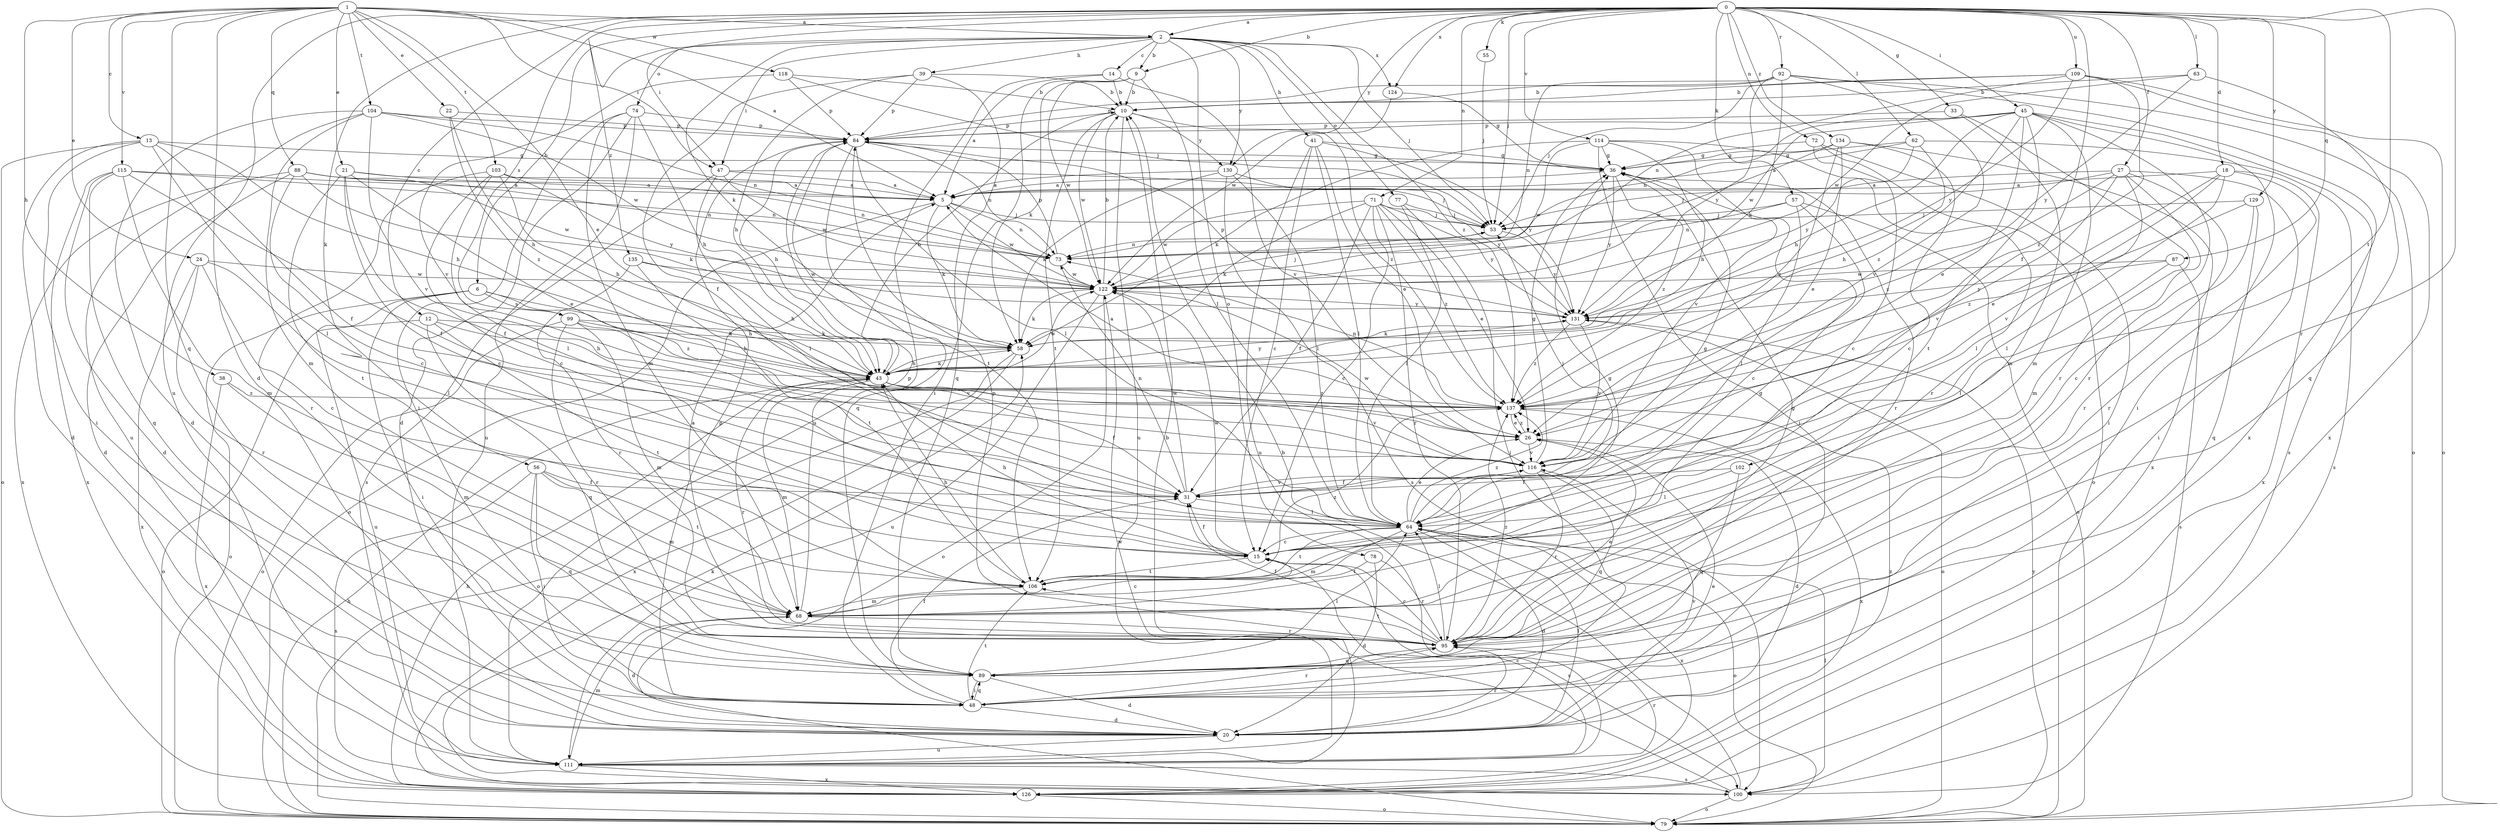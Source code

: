 strict digraph  {
0;
1;
2;
5;
6;
9;
10;
12;
13;
14;
15;
18;
20;
21;
22;
24;
26;
27;
31;
33;
36;
38;
39;
41;
43;
45;
47;
48;
53;
55;
56;
57;
58;
62;
63;
64;
68;
71;
72;
73;
74;
77;
78;
79;
84;
87;
88;
89;
92;
95;
99;
100;
102;
103;
104;
106;
109;
111;
114;
115;
116;
118;
122;
124;
126;
129;
130;
131;
134;
135;
137;
0 -> 2  [label=a];
0 -> 6  [label=b];
0 -> 9  [label=b];
0 -> 12  [label=c];
0 -> 18  [label=d];
0 -> 27  [label=f];
0 -> 31  [label=f];
0 -> 33  [label=g];
0 -> 45  [label=i];
0 -> 47  [label=i];
0 -> 53  [label=j];
0 -> 55  [label=k];
0 -> 56  [label=k];
0 -> 57  [label=k];
0 -> 62  [label=l];
0 -> 63  [label=l];
0 -> 71  [label=n];
0 -> 72  [label=n];
0 -> 87  [label=q];
0 -> 92  [label=r];
0 -> 95  [label=r];
0 -> 99  [label=s];
0 -> 102  [label=t];
0 -> 109  [label=u];
0 -> 111  [label=u];
0 -> 114  [label=v];
0 -> 124  [label=x];
0 -> 129  [label=y];
0 -> 130  [label=y];
0 -> 134  [label=z];
1 -> 2  [label=a];
1 -> 5  [label=a];
1 -> 13  [label=c];
1 -> 20  [label=d];
1 -> 21  [label=e];
1 -> 22  [label=e];
1 -> 24  [label=e];
1 -> 26  [label=e];
1 -> 38  [label=h];
1 -> 47  [label=i];
1 -> 88  [label=q];
1 -> 89  [label=q];
1 -> 103  [label=t];
1 -> 104  [label=t];
1 -> 115  [label=v];
1 -> 118  [label=w];
2 -> 9  [label=b];
2 -> 14  [label=c];
2 -> 39  [label=h];
2 -> 41  [label=h];
2 -> 47  [label=i];
2 -> 53  [label=j];
2 -> 58  [label=k];
2 -> 74  [label=o];
2 -> 77  [label=o];
2 -> 78  [label=o];
2 -> 124  [label=x];
2 -> 130  [label=y];
2 -> 135  [label=z];
2 -> 137  [label=z];
5 -> 53  [label=j];
5 -> 58  [label=k];
5 -> 73  [label=n];
5 -> 79  [label=o];
5 -> 122  [label=w];
6 -> 43  [label=h];
6 -> 48  [label=i];
6 -> 79  [label=o];
6 -> 99  [label=s];
6 -> 111  [label=u];
6 -> 137  [label=z];
9 -> 10  [label=b];
9 -> 48  [label=i];
9 -> 58  [label=k];
9 -> 64  [label=l];
9 -> 122  [label=w];
10 -> 84  [label=p];
10 -> 106  [label=t];
10 -> 111  [label=u];
10 -> 122  [label=w];
10 -> 130  [label=y];
10 -> 137  [label=z];
12 -> 43  [label=h];
12 -> 58  [label=k];
12 -> 79  [label=o];
12 -> 89  [label=q];
12 -> 106  [label=t];
13 -> 20  [label=d];
13 -> 31  [label=f];
13 -> 36  [label=g];
13 -> 43  [label=h];
13 -> 48  [label=i];
13 -> 64  [label=l];
13 -> 79  [label=o];
14 -> 5  [label=a];
14 -> 10  [label=b];
14 -> 111  [label=u];
14 -> 116  [label=v];
15 -> 31  [label=f];
15 -> 43  [label=h];
15 -> 100  [label=s];
15 -> 106  [label=t];
15 -> 122  [label=w];
18 -> 5  [label=a];
18 -> 26  [label=e];
18 -> 64  [label=l];
18 -> 95  [label=r];
18 -> 116  [label=v];
18 -> 126  [label=x];
20 -> 26  [label=e];
20 -> 64  [label=l];
20 -> 95  [label=r];
20 -> 111  [label=u];
20 -> 116  [label=v];
20 -> 137  [label=z];
21 -> 5  [label=a];
21 -> 15  [label=c];
21 -> 26  [label=e];
21 -> 31  [label=f];
21 -> 73  [label=n];
21 -> 106  [label=t];
22 -> 43  [label=h];
22 -> 84  [label=p];
22 -> 137  [label=z];
24 -> 15  [label=c];
24 -> 64  [label=l];
24 -> 95  [label=r];
24 -> 122  [label=w];
24 -> 126  [label=x];
26 -> 5  [label=a];
26 -> 20  [label=d];
26 -> 116  [label=v];
26 -> 137  [label=z];
27 -> 5  [label=a];
27 -> 48  [label=i];
27 -> 53  [label=j];
27 -> 64  [label=l];
27 -> 68  [label=m];
27 -> 95  [label=r];
27 -> 116  [label=v];
27 -> 137  [label=z];
31 -> 53  [label=j];
31 -> 64  [label=l];
31 -> 73  [label=n];
31 -> 116  [label=v];
31 -> 122  [label=w];
33 -> 68  [label=m];
33 -> 84  [label=p];
33 -> 95  [label=r];
36 -> 5  [label=a];
36 -> 95  [label=r];
36 -> 131  [label=y];
36 -> 137  [label=z];
38 -> 68  [label=m];
38 -> 126  [label=x];
38 -> 137  [label=z];
39 -> 10  [label=b];
39 -> 31  [label=f];
39 -> 43  [label=h];
39 -> 84  [label=p];
39 -> 89  [label=q];
41 -> 15  [label=c];
41 -> 26  [label=e];
41 -> 36  [label=g];
41 -> 64  [label=l];
41 -> 111  [label=u];
41 -> 131  [label=y];
43 -> 10  [label=b];
43 -> 31  [label=f];
43 -> 58  [label=k];
43 -> 68  [label=m];
43 -> 95  [label=r];
43 -> 116  [label=v];
43 -> 122  [label=w];
43 -> 131  [label=y];
43 -> 137  [label=z];
45 -> 26  [label=e];
45 -> 43  [label=h];
45 -> 48  [label=i];
45 -> 68  [label=m];
45 -> 73  [label=n];
45 -> 84  [label=p];
45 -> 95  [label=r];
45 -> 100  [label=s];
45 -> 106  [label=t];
45 -> 122  [label=w];
45 -> 137  [label=z];
47 -> 5  [label=a];
47 -> 53  [label=j];
47 -> 64  [label=l];
47 -> 100  [label=s];
47 -> 122  [label=w];
48 -> 20  [label=d];
48 -> 31  [label=f];
48 -> 84  [label=p];
48 -> 89  [label=q];
48 -> 95  [label=r];
48 -> 106  [label=t];
53 -> 73  [label=n];
53 -> 131  [label=y];
55 -> 53  [label=j];
56 -> 31  [label=f];
56 -> 48  [label=i];
56 -> 68  [label=m];
56 -> 89  [label=q];
56 -> 100  [label=s];
56 -> 106  [label=t];
57 -> 15  [label=c];
57 -> 53  [label=j];
57 -> 64  [label=l];
57 -> 73  [label=n];
57 -> 79  [label=o];
58 -> 43  [label=h];
58 -> 79  [label=o];
58 -> 126  [label=x];
62 -> 5  [label=a];
62 -> 36  [label=g];
62 -> 43  [label=h];
62 -> 100  [label=s];
62 -> 131  [label=y];
63 -> 10  [label=b];
63 -> 89  [label=q];
63 -> 122  [label=w];
63 -> 131  [label=y];
64 -> 15  [label=c];
64 -> 20  [label=d];
64 -> 26  [label=e];
64 -> 36  [label=g];
64 -> 68  [label=m];
64 -> 79  [label=o];
64 -> 106  [label=t];
64 -> 126  [label=x];
64 -> 137  [label=z];
68 -> 15  [label=c];
68 -> 20  [label=d];
68 -> 36  [label=g];
68 -> 84  [label=p];
68 -> 95  [label=r];
71 -> 15  [label=c];
71 -> 26  [label=e];
71 -> 31  [label=f];
71 -> 53  [label=j];
71 -> 58  [label=k];
71 -> 95  [label=r];
71 -> 122  [label=w];
71 -> 131  [label=y];
71 -> 137  [label=z];
72 -> 15  [label=c];
72 -> 36  [label=g];
72 -> 48  [label=i];
72 -> 95  [label=r];
73 -> 84  [label=p];
73 -> 122  [label=w];
74 -> 20  [label=d];
74 -> 43  [label=h];
74 -> 48  [label=i];
74 -> 68  [label=m];
74 -> 84  [label=p];
74 -> 111  [label=u];
77 -> 48  [label=i];
77 -> 53  [label=j];
77 -> 64  [label=l];
78 -> 20  [label=d];
78 -> 95  [label=r];
78 -> 106  [label=t];
79 -> 43  [label=h];
79 -> 131  [label=y];
84 -> 36  [label=g];
84 -> 43  [label=h];
84 -> 64  [label=l];
84 -> 73  [label=n];
84 -> 89  [label=q];
84 -> 106  [label=t];
87 -> 64  [label=l];
87 -> 100  [label=s];
87 -> 122  [label=w];
87 -> 131  [label=y];
88 -> 5  [label=a];
88 -> 15  [label=c];
88 -> 20  [label=d];
88 -> 58  [label=k];
88 -> 73  [label=n];
88 -> 122  [label=w];
88 -> 126  [label=x];
89 -> 20  [label=d];
89 -> 48  [label=i];
89 -> 64  [label=l];
92 -> 10  [label=b];
92 -> 58  [label=k];
92 -> 73  [label=n];
92 -> 79  [label=o];
92 -> 84  [label=p];
92 -> 116  [label=v];
92 -> 126  [label=x];
92 -> 131  [label=y];
95 -> 5  [label=a];
95 -> 15  [label=c];
95 -> 26  [label=e];
95 -> 31  [label=f];
95 -> 36  [label=g];
95 -> 64  [label=l];
95 -> 84  [label=p];
95 -> 89  [label=q];
95 -> 106  [label=t];
95 -> 137  [label=z];
99 -> 43  [label=h];
99 -> 58  [label=k];
99 -> 68  [label=m];
99 -> 79  [label=o];
99 -> 95  [label=r];
99 -> 116  [label=v];
100 -> 10  [label=b];
100 -> 58  [label=k];
100 -> 64  [label=l];
100 -> 79  [label=o];
100 -> 122  [label=w];
102 -> 31  [label=f];
102 -> 64  [label=l];
102 -> 89  [label=q];
103 -> 5  [label=a];
103 -> 15  [label=c];
103 -> 43  [label=h];
103 -> 64  [label=l];
103 -> 95  [label=r];
103 -> 131  [label=y];
104 -> 20  [label=d];
104 -> 68  [label=m];
104 -> 73  [label=n];
104 -> 84  [label=p];
104 -> 111  [label=u];
104 -> 116  [label=v];
104 -> 122  [label=w];
106 -> 36  [label=g];
106 -> 43  [label=h];
106 -> 68  [label=m];
106 -> 137  [label=z];
109 -> 10  [label=b];
109 -> 53  [label=j];
109 -> 73  [label=n];
109 -> 79  [label=o];
109 -> 126  [label=x];
109 -> 131  [label=y];
109 -> 137  [label=z];
111 -> 10  [label=b];
111 -> 15  [label=c];
111 -> 68  [label=m];
111 -> 95  [label=r];
111 -> 100  [label=s];
111 -> 126  [label=x];
114 -> 36  [label=g];
114 -> 43  [label=h];
114 -> 48  [label=i];
114 -> 58  [label=k];
114 -> 79  [label=o];
114 -> 116  [label=v];
114 -> 122  [label=w];
115 -> 5  [label=a];
115 -> 20  [label=d];
115 -> 31  [label=f];
115 -> 68  [label=m];
115 -> 73  [label=n];
115 -> 89  [label=q];
115 -> 126  [label=x];
116 -> 31  [label=f];
116 -> 36  [label=g];
116 -> 89  [label=q];
116 -> 95  [label=r];
116 -> 122  [label=w];
118 -> 10  [label=b];
118 -> 53  [label=j];
118 -> 84  [label=p];
118 -> 116  [label=v];
122 -> 10  [label=b];
122 -> 53  [label=j];
122 -> 58  [label=k];
122 -> 79  [label=o];
122 -> 111  [label=u];
122 -> 131  [label=y];
124 -> 36  [label=g];
124 -> 122  [label=w];
126 -> 43  [label=h];
126 -> 79  [label=o];
129 -> 15  [label=c];
129 -> 53  [label=j];
129 -> 89  [label=q];
129 -> 137  [label=z];
130 -> 5  [label=a];
130 -> 58  [label=k];
130 -> 64  [label=l];
130 -> 100  [label=s];
130 -> 131  [label=y];
131 -> 58  [label=k];
131 -> 79  [label=o];
131 -> 84  [label=p];
131 -> 116  [label=v];
131 -> 137  [label=z];
134 -> 15  [label=c];
134 -> 26  [label=e];
134 -> 36  [label=g];
134 -> 122  [label=w];
134 -> 126  [label=x];
134 -> 137  [label=z];
135 -> 43  [label=h];
135 -> 95  [label=r];
135 -> 106  [label=t];
135 -> 122  [label=w];
137 -> 26  [label=e];
137 -> 73  [label=n];
137 -> 126  [label=x];
}
